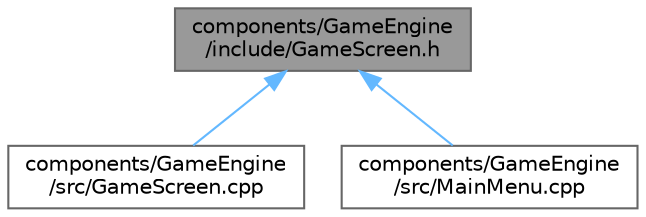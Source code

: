 digraph "components/GameEngine/include/GameScreen.h"
{
 // LATEX_PDF_SIZE
  bgcolor="transparent";
  edge [fontname=Helvetica,fontsize=10,labelfontname=Helvetica,labelfontsize=10];
  node [fontname=Helvetica,fontsize=10,shape=box,height=0.2,width=0.4];
  Node1 [id="Node000001",label="components/GameEngine\l/include/GameScreen.h",height=0.2,width=0.4,color="gray40", fillcolor="grey60", style="filled", fontcolor="black",tooltip="This file contains the declaration of the GameScreen class, which represents the game screen or main ..."];
  Node1 -> Node2 [id="edge1_Node000001_Node000002",dir="back",color="steelblue1",style="solid",tooltip=" "];
  Node2 [id="Node000002",label="components/GameEngine\l/src/GameScreen.cpp",height=0.2,width=0.4,color="grey40", fillcolor="white", style="filled",URL="$_game_screen_8cpp.html",tooltip=" "];
  Node1 -> Node3 [id="edge2_Node000001_Node000003",dir="back",color="steelblue1",style="solid",tooltip=" "];
  Node3 [id="Node000003",label="components/GameEngine\l/src/MainMenu.cpp",height=0.2,width=0.4,color="grey40", fillcolor="white", style="filled",URL="$_main_menu_8cpp.html",tooltip=" "];
}
